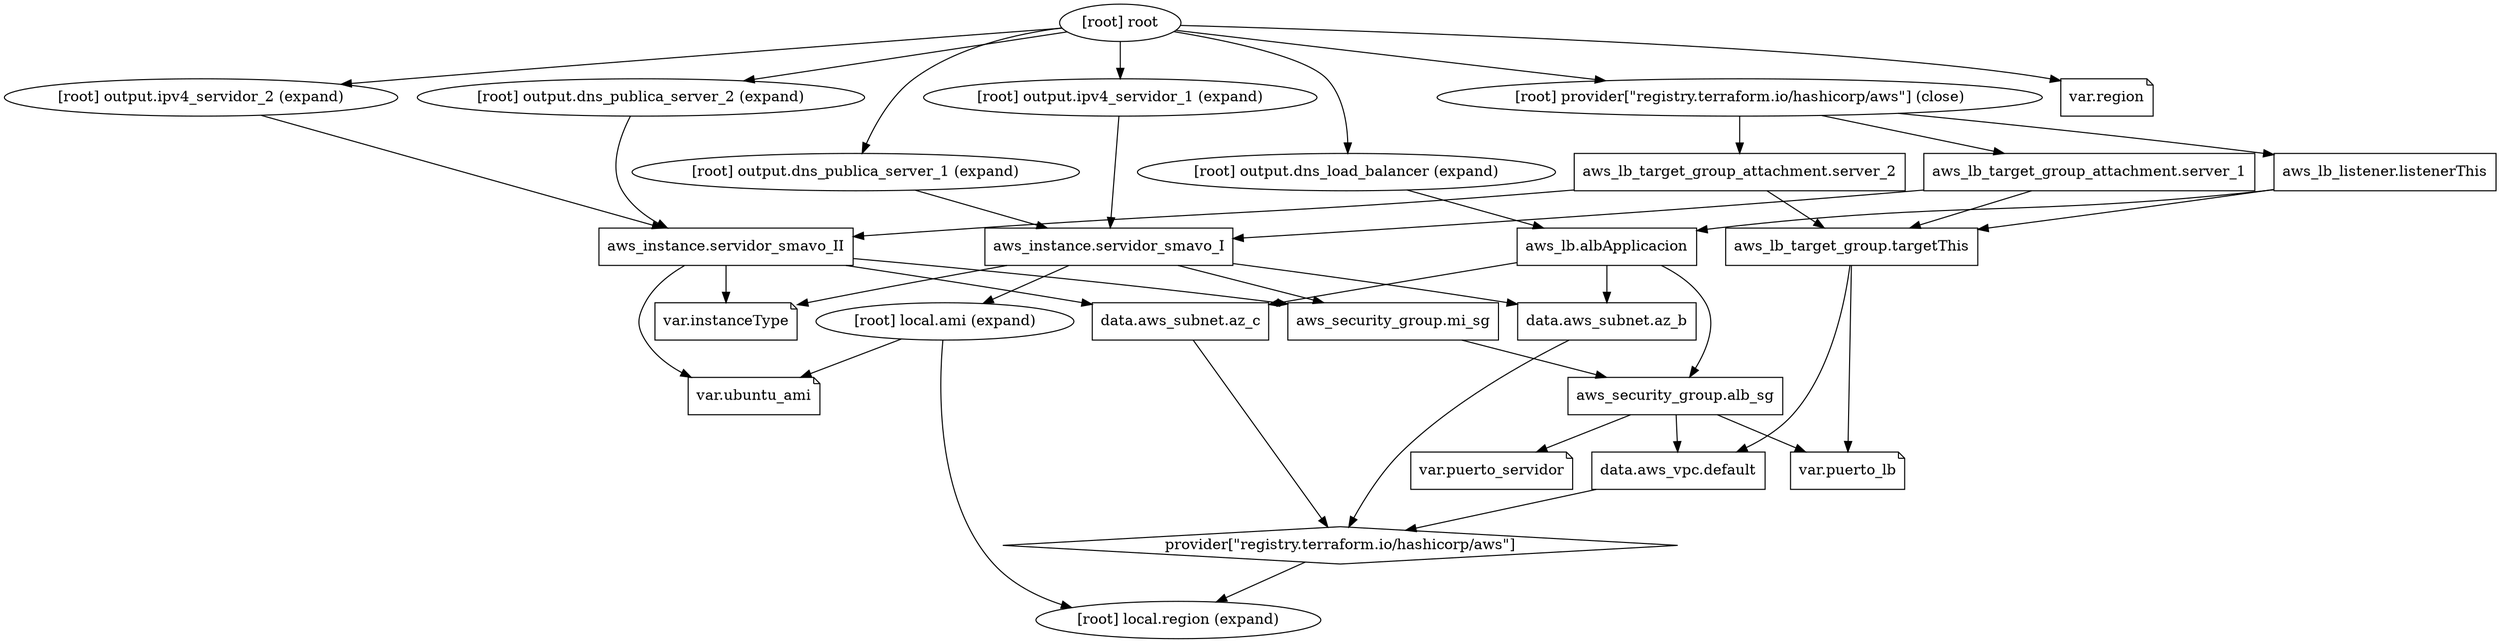 digraph {
	compound = "true"
	newrank = "true"
	subgraph "root" {
		"[root] aws_instance.servidor_smavo_I (expand)" [label = "aws_instance.servidor_smavo_I", shape = "box"]
		"[root] aws_instance.servidor_smavo_II (expand)" [label = "aws_instance.servidor_smavo_II", shape = "box"]
		"[root] aws_lb.albApplicacion (expand)" [label = "aws_lb.albApplicacion", shape = "box"]
		"[root] aws_lb_listener.listenerThis (expand)" [label = "aws_lb_listener.listenerThis", shape = "box"]
		"[root] aws_lb_target_group.targetThis (expand)" [label = "aws_lb_target_group.targetThis", shape = "box"]
		"[root] aws_lb_target_group_attachment.server_1 (expand)" [label = "aws_lb_target_group_attachment.server_1", shape = "box"]
		"[root] aws_lb_target_group_attachment.server_2 (expand)" [label = "aws_lb_target_group_attachment.server_2", shape = "box"]
		"[root] aws_security_group.alb_sg (expand)" [label = "aws_security_group.alb_sg", shape = "box"]
		"[root] aws_security_group.mi_sg (expand)" [label = "aws_security_group.mi_sg", shape = "box"]
		"[root] data.aws_subnet.az_b (expand)" [label = "data.aws_subnet.az_b", shape = "box"]
		"[root] data.aws_subnet.az_c (expand)" [label = "data.aws_subnet.az_c", shape = "box"]
		"[root] data.aws_vpc.default (expand)" [label = "data.aws_vpc.default", shape = "box"]
		"[root] provider[\"registry.terraform.io/hashicorp/aws\"]" [label = "provider[\"registry.terraform.io/hashicorp/aws\"]", shape = "diamond"]
		"[root] var.instanceType" [label = "var.instanceType", shape = "note"]
		"[root] var.puerto_lb" [label = "var.puerto_lb", shape = "note"]
		"[root] var.puerto_servidor" [label = "var.puerto_servidor", shape = "note"]
		"[root] var.region" [label = "var.region", shape = "note"]
		"[root] var.ubuntu_ami" [label = "var.ubuntu_ami", shape = "note"]
		"[root] aws_instance.servidor_smavo_I (expand)" -> "[root] aws_security_group.mi_sg (expand)"
		"[root] aws_instance.servidor_smavo_I (expand)" -> "[root] data.aws_subnet.az_b (expand)"
		"[root] aws_instance.servidor_smavo_I (expand)" -> "[root] local.ami (expand)"
		"[root] aws_instance.servidor_smavo_I (expand)" -> "[root] var.instanceType"
		"[root] aws_instance.servidor_smavo_II (expand)" -> "[root] aws_security_group.mi_sg (expand)"
		"[root] aws_instance.servidor_smavo_II (expand)" -> "[root] data.aws_subnet.az_c (expand)"
		"[root] aws_instance.servidor_smavo_II (expand)" -> "[root] var.instanceType"
		"[root] aws_instance.servidor_smavo_II (expand)" -> "[root] var.ubuntu_ami"
		"[root] aws_lb.albApplicacion (expand)" -> "[root] aws_security_group.alb_sg (expand)"
		"[root] aws_lb.albApplicacion (expand)" -> "[root] data.aws_subnet.az_b (expand)"
		"[root] aws_lb.albApplicacion (expand)" -> "[root] data.aws_subnet.az_c (expand)"
		"[root] aws_lb_listener.listenerThis (expand)" -> "[root] aws_lb.albApplicacion (expand)"
		"[root] aws_lb_listener.listenerThis (expand)" -> "[root] aws_lb_target_group.targetThis (expand)"
		"[root] aws_lb_target_group.targetThis (expand)" -> "[root] data.aws_vpc.default (expand)"
		"[root] aws_lb_target_group.targetThis (expand)" -> "[root] var.puerto_lb"
		"[root] aws_lb_target_group_attachment.server_1 (expand)" -> "[root] aws_instance.servidor_smavo_I (expand)"
		"[root] aws_lb_target_group_attachment.server_1 (expand)" -> "[root] aws_lb_target_group.targetThis (expand)"
		"[root] aws_lb_target_group_attachment.server_2 (expand)" -> "[root] aws_instance.servidor_smavo_II (expand)"
		"[root] aws_lb_target_group_attachment.server_2 (expand)" -> "[root] aws_lb_target_group.targetThis (expand)"
		"[root] aws_security_group.alb_sg (expand)" -> "[root] data.aws_vpc.default (expand)"
		"[root] aws_security_group.alb_sg (expand)" -> "[root] var.puerto_lb"
		"[root] aws_security_group.alb_sg (expand)" -> "[root] var.puerto_servidor"
		"[root] aws_security_group.mi_sg (expand)" -> "[root] aws_security_group.alb_sg (expand)"
		"[root] data.aws_subnet.az_b (expand)" -> "[root] provider[\"registry.terraform.io/hashicorp/aws\"]"
		"[root] data.aws_subnet.az_c (expand)" -> "[root] provider[\"registry.terraform.io/hashicorp/aws\"]"
		"[root] data.aws_vpc.default (expand)" -> "[root] provider[\"registry.terraform.io/hashicorp/aws\"]"
		"[root] local.ami (expand)" -> "[root] local.region (expand)"
		"[root] local.ami (expand)" -> "[root] var.ubuntu_ami"
		"[root] output.dns_load_balancer (expand)" -> "[root] aws_lb.albApplicacion (expand)"
		"[root] output.dns_publica_server_1 (expand)" -> "[root] aws_instance.servidor_smavo_I (expand)"
		"[root] output.dns_publica_server_2 (expand)" -> "[root] aws_instance.servidor_smavo_II (expand)"
		"[root] output.ipv4_servidor_1 (expand)" -> "[root] aws_instance.servidor_smavo_I (expand)"
		"[root] output.ipv4_servidor_2 (expand)" -> "[root] aws_instance.servidor_smavo_II (expand)"
		"[root] provider[\"registry.terraform.io/hashicorp/aws\"] (close)" -> "[root] aws_lb_listener.listenerThis (expand)"
		"[root] provider[\"registry.terraform.io/hashicorp/aws\"] (close)" -> "[root] aws_lb_target_group_attachment.server_1 (expand)"
		"[root] provider[\"registry.terraform.io/hashicorp/aws\"] (close)" -> "[root] aws_lb_target_group_attachment.server_2 (expand)"
		"[root] provider[\"registry.terraform.io/hashicorp/aws\"]" -> "[root] local.region (expand)"
		"[root] root" -> "[root] output.dns_load_balancer (expand)"
		"[root] root" -> "[root] output.dns_publica_server_1 (expand)"
		"[root] root" -> "[root] output.dns_publica_server_2 (expand)"
		"[root] root" -> "[root] output.ipv4_servidor_1 (expand)"
		"[root] root" -> "[root] output.ipv4_servidor_2 (expand)"
		"[root] root" -> "[root] provider[\"registry.terraform.io/hashicorp/aws\"] (close)"
		"[root] root" -> "[root] var.region"
	}
}

